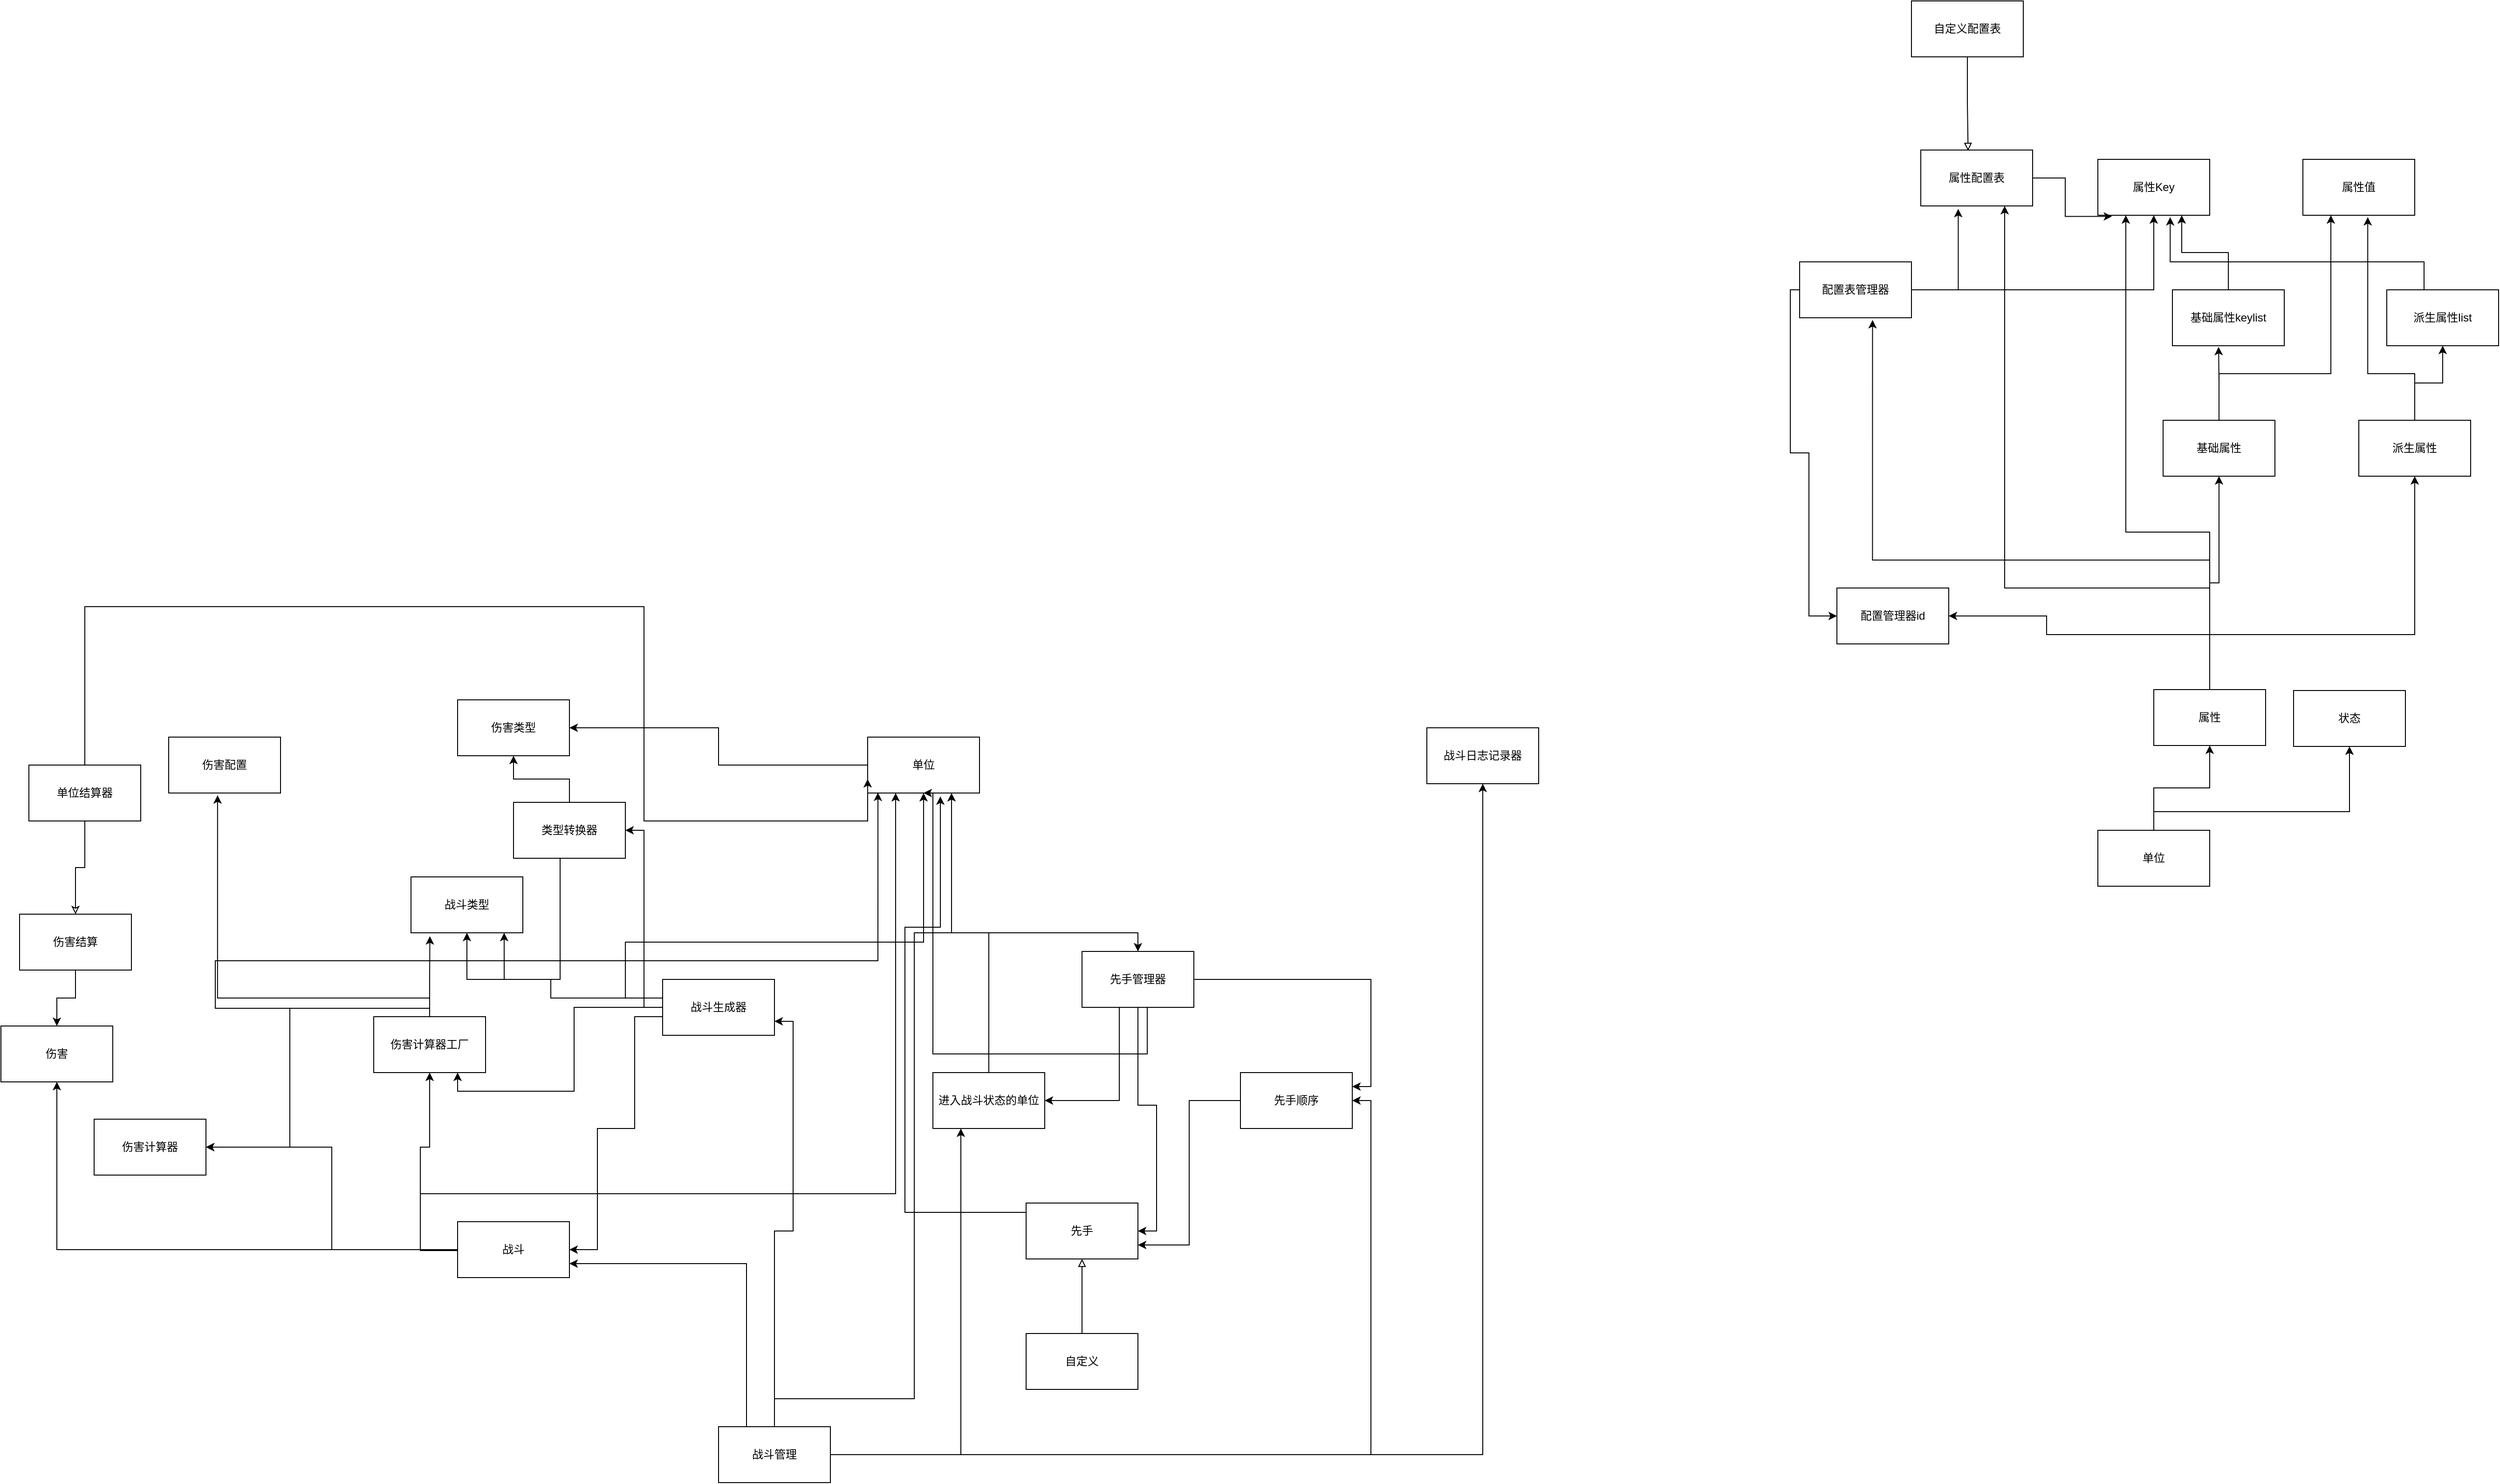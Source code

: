 <mxfile version="12.2.4" pages="1"><diagram id="PTOk08en2PO56-CY9f2l" name="第 1 页"><mxGraphModel dx="4550" dy="544" grid="1" gridSize="10" guides="1" tooltips="1" connect="1" arrows="1" fold="1" page="1" pageScale="1" pageWidth="1920" pageHeight="1200" math="0" shadow="0"><root><mxCell id="0"/><mxCell id="1" parent="0"/><mxCell id="440" style="edgeStyle=orthogonalEdgeStyle;rounded=0;orthogonalLoop=1;jettySize=auto;html=1;" parent="1" source="438" target="439" edge="1"><mxGeometry relative="1" as="geometry"/></mxCell><mxCell id="442" style="edgeStyle=orthogonalEdgeStyle;rounded=0;orthogonalLoop=1;jettySize=auto;html=1;entryX=0.5;entryY=1;entryDx=0;entryDy=0;" parent="1" source="438" target="441" edge="1"><mxGeometry relative="1" as="geometry"><Array as="points"><mxPoint x="330" y="1770"/><mxPoint x="550" y="1770"/></Array></mxGeometry></mxCell><mxCell id="475" style="edgeStyle=orthogonalEdgeStyle;rounded=0;orthogonalLoop=1;jettySize=auto;html=1;entryX=1;entryY=0.5;entryDx=0;entryDy=0;endArrow=classic;endFill=1;" parent="1" source="438" target="463" edge="1"><mxGeometry relative="1" as="geometry"><Array as="points"><mxPoint x="330" y="1770"/><mxPoint x="155" y="1770"/><mxPoint x="155" y="1750"/></Array></mxGeometry></mxCell><mxCell id="476" style="edgeStyle=orthogonalEdgeStyle;rounded=0;orthogonalLoop=1;jettySize=auto;html=1;entryX=0.652;entryY=1.04;entryDx=0;entryDy=0;entryPerimeter=0;endArrow=classic;endFill=1;" parent="1" source="438" target="461" edge="1"><mxGeometry relative="1" as="geometry"><Array as="points"><mxPoint x="330" y="1690"/><mxPoint x="-32" y="1690"/></Array></mxGeometry></mxCell><mxCell id="477" style="edgeStyle=orthogonalEdgeStyle;rounded=0;orthogonalLoop=1;jettySize=auto;html=1;entryX=0.75;entryY=1;entryDx=0;entryDy=0;endArrow=classic;endFill=1;" parent="1" source="438" target="450" edge="1"><mxGeometry relative="1" as="geometry"><Array as="points"><mxPoint x="330" y="1720"/><mxPoint x="110" y="1720"/></Array></mxGeometry></mxCell><mxCell id="478" style="edgeStyle=orthogonalEdgeStyle;rounded=0;orthogonalLoop=1;jettySize=auto;html=1;entryX=0.25;entryY=1;entryDx=0;entryDy=0;endArrow=classic;endFill=1;" parent="1" source="438" target="447" edge="1"><mxGeometry relative="1" as="geometry"><Array as="points"><mxPoint x="330" y="1660"/><mxPoint x="240" y="1660"/></Array></mxGeometry></mxCell><mxCell id="438" value="属性" style="rounded=0;whiteSpace=wrap;html=1;" parent="1" vertex="1"><mxGeometry x="270" y="1829" width="120" height="60" as="geometry"/></mxCell><mxCell id="446" style="edgeStyle=orthogonalEdgeStyle;rounded=0;orthogonalLoop=1;jettySize=auto;html=1;entryX=0.25;entryY=1;entryDx=0;entryDy=0;" parent="1" source="439" target="444" edge="1"><mxGeometry relative="1" as="geometry"><Array as="points"><mxPoint x="340" y="1490"/><mxPoint x="460" y="1490"/></Array></mxGeometry></mxCell><mxCell id="532" style="edgeStyle=orthogonalEdgeStyle;rounded=0;orthogonalLoop=1;jettySize=auto;html=1;entryX=0.413;entryY=1.02;entryDx=0;entryDy=0;entryPerimeter=0;endArrow=classic;endFill=1;" parent="1" source="439" target="530" edge="1"><mxGeometry relative="1" as="geometry"/></mxCell><mxCell id="439" value="基础属性" style="rounded=0;whiteSpace=wrap;html=1;" parent="1" vertex="1"><mxGeometry x="280" y="1540" width="120" height="60" as="geometry"/></mxCell><mxCell id="534" style="edgeStyle=orthogonalEdgeStyle;rounded=0;orthogonalLoop=1;jettySize=auto;html=1;entryX=0.5;entryY=1;entryDx=0;entryDy=0;endArrow=classic;endFill=1;" parent="1" source="441" target="533" edge="1"><mxGeometry relative="1" as="geometry"/></mxCell><mxCell id="536" style="edgeStyle=orthogonalEdgeStyle;rounded=0;orthogonalLoop=1;jettySize=auto;html=1;entryX=0.58;entryY=1.033;entryDx=0;entryDy=0;entryPerimeter=0;endArrow=classic;endFill=1;" parent="1" source="441" target="444" edge="1"><mxGeometry relative="1" as="geometry"><Array as="points"><mxPoint x="550" y="1490"/><mxPoint x="500" y="1490"/></Array></mxGeometry></mxCell><mxCell id="441" value="派生属性" style="rounded=0;whiteSpace=wrap;html=1;" parent="1" vertex="1"><mxGeometry x="490" y="1540" width="120" height="60" as="geometry"/></mxCell><mxCell id="444" value="属性值" style="rounded=0;whiteSpace=wrap;html=1;" parent="1" vertex="1"><mxGeometry x="430" y="1260" width="120" height="60" as="geometry"/></mxCell><mxCell id="447" value="属性Key" style="rounded=0;whiteSpace=wrap;html=1;" parent="1" vertex="1"><mxGeometry x="210" y="1260" width="120" height="60" as="geometry"/></mxCell><mxCell id="528" style="edgeStyle=orthogonalEdgeStyle;rounded=0;orthogonalLoop=1;jettySize=auto;html=1;entryX=0.127;entryY=1.02;entryDx=0;entryDy=0;entryPerimeter=0;" parent="1" source="450" target="447" edge="1"><mxGeometry relative="1" as="geometry"/></mxCell><mxCell id="450" value="属性配置表" style="rounded=0;whiteSpace=wrap;html=1;" parent="1" vertex="1"><mxGeometry x="20" y="1250" width="120" height="60" as="geometry"/></mxCell><mxCell id="529" style="edgeStyle=orthogonalEdgeStyle;rounded=0;orthogonalLoop=1;jettySize=auto;html=1;entryX=0.423;entryY=0.013;entryDx=0;entryDy=0;entryPerimeter=0;endArrow=block;endFill=0;" parent="1" source="459" target="450" edge="1"><mxGeometry relative="1" as="geometry"/></mxCell><mxCell id="459" value="自定义配置表" style="rounded=0;whiteSpace=wrap;html=1;" parent="1" vertex="1"><mxGeometry x="10" y="1090" width="120" height="60" as="geometry"/></mxCell><mxCell id="464" style="edgeStyle=orthogonalEdgeStyle;rounded=0;orthogonalLoop=1;jettySize=auto;html=1;entryX=0;entryY=0.5;entryDx=0;entryDy=0;endArrow=classic;endFill=1;" parent="1" source="461" target="463" edge="1"><mxGeometry relative="1" as="geometry"><Array as="points"><mxPoint x="-120" y="1400"/><mxPoint x="-120" y="1575"/><mxPoint x="-100" y="1575"/><mxPoint x="-100" y="1750"/></Array></mxGeometry></mxCell><mxCell id="472" style="edgeStyle=orthogonalEdgeStyle;rounded=0;orthogonalLoop=1;jettySize=auto;html=1;entryX=0.335;entryY=1.053;entryDx=0;entryDy=0;entryPerimeter=0;endArrow=classic;endFill=1;" parent="1" source="461" target="450" edge="1"><mxGeometry relative="1" as="geometry"/></mxCell><mxCell id="473" style="edgeStyle=orthogonalEdgeStyle;rounded=0;orthogonalLoop=1;jettySize=auto;html=1;entryX=0.5;entryY=1;entryDx=0;entryDy=0;endArrow=classic;endFill=1;" parent="1" source="461" target="447" edge="1"><mxGeometry relative="1" as="geometry"/></mxCell><mxCell id="461" value="配置表管理器" style="rounded=0;whiteSpace=wrap;html=1;" parent="1" vertex="1"><mxGeometry x="-110" y="1370" width="120" height="60" as="geometry"/></mxCell><mxCell id="463" value="配置管理器id" style="rounded=0;whiteSpace=wrap;html=1;" parent="1" vertex="1"><mxGeometry x="-70" y="1720" width="120" height="60" as="geometry"/></mxCell><mxCell id="480" value="状态" style="rounded=0;whiteSpace=wrap;html=1;" parent="1" vertex="1"><mxGeometry x="420" y="1830" width="120" height="60" as="geometry"/></mxCell><mxCell id="531" style="edgeStyle=orthogonalEdgeStyle;rounded=0;orthogonalLoop=1;jettySize=auto;html=1;entryX=0.75;entryY=1;entryDx=0;entryDy=0;endArrow=classic;endFill=1;" parent="1" source="530" target="447" edge="1"><mxGeometry relative="1" as="geometry"/></mxCell><mxCell id="530" value="基础属性keylist" style="rounded=0;whiteSpace=wrap;html=1;" parent="1" vertex="1"><mxGeometry x="290" y="1400" width="120" height="60" as="geometry"/></mxCell><mxCell id="535" style="edgeStyle=orthogonalEdgeStyle;rounded=0;orthogonalLoop=1;jettySize=auto;html=1;entryX=0.647;entryY=1.033;entryDx=0;entryDy=0;entryPerimeter=0;endArrow=classic;endFill=1;" parent="1" source="533" target="447" edge="1"><mxGeometry relative="1" as="geometry"><Array as="points"><mxPoint x="560" y="1370"/><mxPoint x="288" y="1370"/></Array></mxGeometry></mxCell><mxCell id="533" value="派生属性list" style="rounded=0;whiteSpace=wrap;html=1;" parent="1" vertex="1"><mxGeometry x="520" y="1400" width="120" height="60" as="geometry"/></mxCell><mxCell id="695" style="edgeStyle=orthogonalEdgeStyle;rounded=0;orthogonalLoop=1;jettySize=auto;html=1;entryX=1;entryY=0.5;entryDx=0;entryDy=0;endArrow=classic;endFill=1;" parent="1" source="648" target="693" edge="1"><mxGeometry relative="1" as="geometry"/></mxCell><mxCell id="648" value="单位" style="rounded=0;whiteSpace=wrap;html=1;" parent="1" vertex="1"><mxGeometry x="-1110" y="1880" width="120" height="60" as="geometry"/></mxCell><mxCell id="650" style="edgeStyle=orthogonalEdgeStyle;rounded=0;orthogonalLoop=1;jettySize=auto;html=1;entryX=0.75;entryY=1;entryDx=0;entryDy=0;" parent="1" source="649" target="648" edge="1"><mxGeometry relative="1" as="geometry"/></mxCell><mxCell id="649" value="进入战斗状态的单位" style="rounded=0;whiteSpace=wrap;html=1;" parent="1" vertex="1"><mxGeometry x="-1040" y="2240" width="120" height="60" as="geometry"/></mxCell><mxCell id="652" style="edgeStyle=orthogonalEdgeStyle;rounded=0;orthogonalLoop=1;jettySize=auto;html=1;entryX=0.5;entryY=1;entryDx=0;entryDy=0;" parent="1" source="651" target="648" edge="1"><mxGeometry relative="1" as="geometry"><Array as="points"><mxPoint x="-810" y="2220"/><mxPoint x="-1040" y="2220"/><mxPoint x="-1040" y="1940"/></Array></mxGeometry></mxCell><mxCell id="654" style="edgeStyle=orthogonalEdgeStyle;rounded=0;orthogonalLoop=1;jettySize=auto;html=1;entryX=1;entryY=0.5;entryDx=0;entryDy=0;" parent="1" source="651" target="653" edge="1"><mxGeometry relative="1" as="geometry"/></mxCell><mxCell id="657" style="edgeStyle=orthogonalEdgeStyle;rounded=0;orthogonalLoop=1;jettySize=auto;html=1;" parent="1" source="651" target="649" edge="1"><mxGeometry relative="1" as="geometry"><Array as="points"><mxPoint x="-840" y="2270"/></Array></mxGeometry></mxCell><mxCell id="714" style="edgeStyle=orthogonalEdgeStyle;rounded=0;orthogonalLoop=1;jettySize=auto;html=1;entryX=1;entryY=0.25;entryDx=0;entryDy=0;" parent="1" source="651" target="656" edge="1"><mxGeometry relative="1" as="geometry"/></mxCell><mxCell id="651" value="先手管理器" style="rounded=0;whiteSpace=wrap;html=1;" parent="1" vertex="1"><mxGeometry x="-880" y="2110" width="120" height="60" as="geometry"/></mxCell><mxCell id="655" style="edgeStyle=orthogonalEdgeStyle;rounded=0;orthogonalLoop=1;jettySize=auto;html=1;entryX=0.65;entryY=1.06;entryDx=0;entryDy=0;entryPerimeter=0;" parent="1" source="653" target="648" edge="1"><mxGeometry relative="1" as="geometry"><Array as="points"><mxPoint x="-1070" y="2390"/><mxPoint x="-1070" y="2084"/></Array></mxGeometry></mxCell><mxCell id="653" value="先手" style="rounded=0;whiteSpace=wrap;html=1;" parent="1" vertex="1"><mxGeometry x="-940" y="2380" width="120" height="60" as="geometry"/></mxCell><mxCell id="715" style="edgeStyle=orthogonalEdgeStyle;rounded=0;orthogonalLoop=1;jettySize=auto;html=1;entryX=1;entryY=0.75;entryDx=0;entryDy=0;" parent="1" source="656" target="653" edge="1"><mxGeometry relative="1" as="geometry"/></mxCell><mxCell id="656" value="先手顺序" style="rounded=0;whiteSpace=wrap;html=1;" parent="1" vertex="1"><mxGeometry x="-710" y="2240" width="120" height="60" as="geometry"/></mxCell><mxCell id="660" style="edgeStyle=orthogonalEdgeStyle;rounded=0;orthogonalLoop=1;jettySize=auto;html=1;entryX=0.5;entryY=1;entryDx=0;entryDy=0;endArrow=block;endFill=0;" parent="1" source="659" target="653" edge="1"><mxGeometry relative="1" as="geometry"/></mxCell><mxCell id="659" value="自定义" style="rounded=0;whiteSpace=wrap;html=1;" parent="1" vertex="1"><mxGeometry x="-940" y="2520" width="120" height="60" as="geometry"/></mxCell><mxCell id="662" style="edgeStyle=orthogonalEdgeStyle;rounded=0;orthogonalLoop=1;jettySize=auto;html=1;entryX=0.25;entryY=1;entryDx=0;entryDy=0;endArrow=classic;endFill=1;" parent="1" source="661" target="649" edge="1"><mxGeometry relative="1" as="geometry"/></mxCell><mxCell id="712" style="edgeStyle=orthogonalEdgeStyle;rounded=0;orthogonalLoop=1;jettySize=auto;html=1;entryX=0.5;entryY=0;entryDx=0;entryDy=0;" parent="1" source="661" target="651" edge="1"><mxGeometry relative="1" as="geometry"><Array as="points"><mxPoint x="-1210" y="2590"/><mxPoint x="-1060" y="2590"/><mxPoint x="-1060" y="2090"/><mxPoint x="-820" y="2090"/></Array></mxGeometry></mxCell><mxCell id="713" style="edgeStyle=orthogonalEdgeStyle;rounded=0;orthogonalLoop=1;jettySize=auto;html=1;entryX=1;entryY=0.5;entryDx=0;entryDy=0;" parent="1" source="661" target="656" edge="1"><mxGeometry relative="1" as="geometry"/></mxCell><mxCell id="716" style="edgeStyle=orthogonalEdgeStyle;rounded=0;orthogonalLoop=1;jettySize=auto;html=1;entryX=1;entryY=0.75;entryDx=0;entryDy=0;" parent="1" source="661" target="667" edge="1"><mxGeometry relative="1" as="geometry"/></mxCell><mxCell id="717" style="edgeStyle=orthogonalEdgeStyle;rounded=0;orthogonalLoop=1;jettySize=auto;html=1;entryX=1;entryY=0.75;entryDx=0;entryDy=0;" parent="1" source="661" target="675" edge="1"><mxGeometry relative="1" as="geometry"><Array as="points"><mxPoint x="-1240" y="2445"/></Array></mxGeometry></mxCell><mxCell id="721" style="edgeStyle=orthogonalEdgeStyle;rounded=0;orthogonalLoop=1;jettySize=auto;html=1;entryX=0.5;entryY=1;entryDx=0;entryDy=0;" parent="1" source="661" target="720" edge="1"><mxGeometry relative="1" as="geometry"/></mxCell><mxCell id="661" value="战斗管理" style="rounded=0;whiteSpace=wrap;html=1;" parent="1" vertex="1"><mxGeometry x="-1270" y="2620" width="120" height="60" as="geometry"/></mxCell><mxCell id="674" style="edgeStyle=orthogonalEdgeStyle;rounded=0;orthogonalLoop=1;jettySize=auto;html=1;entryX=0.833;entryY=1;entryDx=0;entryDy=0;entryPerimeter=0;endArrow=classic;endFill=1;" parent="1" source="667" target="670" edge="1"><mxGeometry relative="1" as="geometry"><Array as="points"><mxPoint x="-1450" y="2160"/><mxPoint x="-1450" y="2140"/><mxPoint x="-1500" y="2140"/></Array></mxGeometry></mxCell><mxCell id="677" style="edgeStyle=orthogonalEdgeStyle;rounded=0;orthogonalLoop=1;jettySize=auto;html=1;entryX=1;entryY=0.5;entryDx=0;entryDy=0;endArrow=classic;endFill=1;" parent="1" source="667" target="675" edge="1"><mxGeometry relative="1" as="geometry"><Array as="points"><mxPoint x="-1360" y="2180"/><mxPoint x="-1360" y="2300"/><mxPoint x="-1400" y="2300"/><mxPoint x="-1400" y="2430"/></Array></mxGeometry></mxCell><mxCell id="699" style="edgeStyle=orthogonalEdgeStyle;rounded=0;orthogonalLoop=1;jettySize=auto;html=1;endArrow=classic;endFill=1;" parent="1" source="667" target="648" edge="1"><mxGeometry relative="1" as="geometry"><Array as="points"><mxPoint x="-1370" y="2160"/><mxPoint x="-1370" y="2100"/><mxPoint x="-1050" y="2100"/></Array></mxGeometry></mxCell><mxCell id="719" style="edgeStyle=orthogonalEdgeStyle;rounded=0;orthogonalLoop=1;jettySize=auto;html=1;entryX=1;entryY=0.5;entryDx=0;entryDy=0;" parent="1" source="667" target="696" edge="1"><mxGeometry relative="1" as="geometry"/></mxCell><mxCell id="729" style="edgeStyle=orthogonalEdgeStyle;rounded=0;orthogonalLoop=1;jettySize=auto;html=1;entryX=0.75;entryY=1;entryDx=0;entryDy=0;" parent="1" source="667" target="681" edge="1"><mxGeometry relative="1" as="geometry"/></mxCell><mxCell id="667" value="战斗生成器" style="rounded=0;whiteSpace=wrap;html=1;" parent="1" vertex="1"><mxGeometry x="-1330" y="2140" width="120" height="60" as="geometry"/></mxCell><mxCell id="670" value="战斗类型" style="rounded=0;whiteSpace=wrap;html=1;" parent="1" vertex="1"><mxGeometry x="-1600" y="2030" width="120" height="60" as="geometry"/></mxCell><mxCell id="684" style="edgeStyle=orthogonalEdgeStyle;rounded=0;orthogonalLoop=1;jettySize=auto;html=1;entryX=1;entryY=0.5;entryDx=0;entryDy=0;endArrow=classic;endFill=1;" parent="1" source="675" target="678" edge="1"><mxGeometry relative="1" as="geometry"/></mxCell><mxCell id="692" style="edgeStyle=orthogonalEdgeStyle;rounded=0;orthogonalLoop=1;jettySize=auto;html=1;entryX=0.5;entryY=1;entryDx=0;entryDy=0;endArrow=classic;endFill=1;" parent="1" source="675" target="691" edge="1"><mxGeometry relative="1" as="geometry"/></mxCell><mxCell id="727" style="edgeStyle=orthogonalEdgeStyle;rounded=0;orthogonalLoop=1;jettySize=auto;html=1;entryX=0.5;entryY=1;entryDx=0;entryDy=0;" parent="1" source="675" target="681" edge="1"><mxGeometry relative="1" as="geometry"><Array as="points"><mxPoint x="-1590" y="2431"/><mxPoint x="-1590" y="2320"/><mxPoint x="-1580" y="2320"/></Array></mxGeometry></mxCell><mxCell id="730" style="edgeStyle=orthogonalEdgeStyle;rounded=0;orthogonalLoop=1;jettySize=auto;html=1;entryX=0.25;entryY=1;entryDx=0;entryDy=0;" parent="1" source="675" target="648" edge="1"><mxGeometry relative="1" as="geometry"><Array as="points"><mxPoint x="-1590" y="2430"/><mxPoint x="-1590" y="2370"/><mxPoint x="-1080" y="2370"/></Array></mxGeometry></mxCell><mxCell id="675" value="战斗" style="rounded=0;whiteSpace=wrap;html=1;" parent="1" vertex="1"><mxGeometry x="-1550" y="2400" width="120" height="60" as="geometry"/></mxCell><mxCell id="678" value="伤害计算器" style="rounded=0;whiteSpace=wrap;html=1;" parent="1" vertex="1"><mxGeometry x="-1940" y="2290" width="120" height="60" as="geometry"/></mxCell><mxCell id="685" style="edgeStyle=orthogonalEdgeStyle;rounded=0;orthogonalLoop=1;jettySize=auto;html=1;entryX=1;entryY=0.5;entryDx=0;entryDy=0;endArrow=classic;endFill=1;" parent="1" source="681" target="678" edge="1"><mxGeometry relative="1" as="geometry"><Array as="points"><mxPoint x="-1580" y="2171"/><mxPoint x="-1730" y="2171"/><mxPoint x="-1730" y="2320"/></Array></mxGeometry></mxCell><mxCell id="689" style="edgeStyle=orthogonalEdgeStyle;rounded=0;orthogonalLoop=1;jettySize=auto;html=1;entryX=0.437;entryY=1.04;entryDx=0;entryDy=0;entryPerimeter=0;endArrow=classic;endFill=1;" parent="1" source="681" target="687" edge="1"><mxGeometry relative="1" as="geometry"><Array as="points"><mxPoint x="-1580" y="2160"/><mxPoint x="-1808" y="2160"/></Array></mxGeometry></mxCell><mxCell id="726" style="edgeStyle=orthogonalEdgeStyle;rounded=0;orthogonalLoop=1;jettySize=auto;html=1;entryX=0.092;entryY=0.993;entryDx=0;entryDy=0;entryPerimeter=0;" parent="1" source="681" target="648" edge="1"><mxGeometry relative="1" as="geometry"><Array as="points"><mxPoint x="-1580" y="2171"/><mxPoint x="-1810" y="2171"/><mxPoint x="-1810" y="2120"/><mxPoint x="-1099" y="2120"/></Array></mxGeometry></mxCell><mxCell id="728" style="edgeStyle=orthogonalEdgeStyle;rounded=0;orthogonalLoop=1;jettySize=auto;html=1;entryX=0.169;entryY=1.061;entryDx=0;entryDy=0;entryPerimeter=0;" parent="1" source="681" target="670" edge="1"><mxGeometry relative="1" as="geometry"/></mxCell><mxCell id="681" value="伤害计算器工厂" style="rounded=0;whiteSpace=wrap;html=1;" parent="1" vertex="1"><mxGeometry x="-1640" y="2180" width="120" height="60" as="geometry"/></mxCell><mxCell id="687" value="伤害配置" style="rounded=0;whiteSpace=wrap;html=1;" parent="1" vertex="1"><mxGeometry x="-1860" y="1880" width="120" height="60" as="geometry"/></mxCell><mxCell id="691" value="伤害" style="rounded=0;whiteSpace=wrap;html=1;" parent="1" vertex="1"><mxGeometry x="-2040" y="2190" width="120" height="60" as="geometry"/></mxCell><mxCell id="693" value="伤害类型" style="rounded=0;whiteSpace=wrap;html=1;" parent="1" vertex="1"><mxGeometry x="-1550" y="1840" width="120" height="60" as="geometry"/></mxCell><mxCell id="697" style="edgeStyle=orthogonalEdgeStyle;rounded=0;orthogonalLoop=1;jettySize=auto;html=1;endArrow=classic;endFill=1;" parent="1" source="696" target="670" edge="1"><mxGeometry relative="1" as="geometry"><Array as="points"><mxPoint x="-1440" y="2140"/><mxPoint x="-1540" y="2140"/></Array></mxGeometry></mxCell><mxCell id="698" style="edgeStyle=orthogonalEdgeStyle;rounded=0;orthogonalLoop=1;jettySize=auto;html=1;endArrow=classic;endFill=1;" parent="1" source="696" target="693" edge="1"><mxGeometry relative="1" as="geometry"/></mxCell><mxCell id="696" value="类型转换器" style="rounded=0;whiteSpace=wrap;html=1;" parent="1" vertex="1"><mxGeometry x="-1490" y="1950" width="120" height="60" as="geometry"/></mxCell><mxCell id="701" style="edgeStyle=orthogonalEdgeStyle;rounded=0;orthogonalLoop=1;jettySize=auto;html=1;endArrow=classic;endFill=1;" parent="1" source="700" target="691" edge="1"><mxGeometry relative="1" as="geometry"/></mxCell><mxCell id="700" value="伤害结算" style="rounded=0;whiteSpace=wrap;html=1;" parent="1" vertex="1"><mxGeometry x="-2020" y="2070" width="120" height="60" as="geometry"/></mxCell><mxCell id="706" style="edgeStyle=orthogonalEdgeStyle;rounded=0;orthogonalLoop=1;jettySize=auto;html=1;entryX=0;entryY=0.75;entryDx=0;entryDy=0;endArrow=classic;endFill=1;" parent="1" source="704" target="648" edge="1"><mxGeometry relative="1" as="geometry"><Array as="points"><mxPoint x="-1950" y="1740"/><mxPoint x="-1350" y="1740"/><mxPoint x="-1350" y="1970"/><mxPoint x="-1110" y="1970"/></Array></mxGeometry></mxCell><mxCell id="708" style="edgeStyle=orthogonalEdgeStyle;rounded=0;orthogonalLoop=1;jettySize=auto;html=1;endArrow=classic;endFill=0;" parent="1" source="704" target="700" edge="1"><mxGeometry relative="1" as="geometry"/></mxCell><mxCell id="704" value="单位结算器" style="rounded=0;whiteSpace=wrap;html=1;" parent="1" vertex="1"><mxGeometry x="-2010" y="1910" width="120" height="60" as="geometry"/></mxCell><mxCell id="710" style="edgeStyle=orthogonalEdgeStyle;rounded=0;orthogonalLoop=1;jettySize=auto;html=1;endArrow=classic;endFill=1;" parent="1" source="709" target="438" edge="1"><mxGeometry relative="1" as="geometry"/></mxCell><mxCell id="711" style="edgeStyle=orthogonalEdgeStyle;rounded=0;orthogonalLoop=1;jettySize=auto;html=1;endArrow=classic;endFill=1;" parent="1" source="709" target="480" edge="1"><mxGeometry relative="1" as="geometry"><Array as="points"><mxPoint x="270" y="1960"/><mxPoint x="480" y="1960"/></Array></mxGeometry></mxCell><mxCell id="709" value="单位" style="rounded=0;whiteSpace=wrap;html=1;" parent="1" vertex="1"><mxGeometry x="210" y="1980" width="120" height="60" as="geometry"/></mxCell><mxCell id="720" value="战斗日志记录器" style="rounded=0;whiteSpace=wrap;html=1;" parent="1" vertex="1"><mxGeometry x="-510" y="1870" width="120" height="60" as="geometry"/></mxCell></root></mxGraphModel></diagram></mxfile>